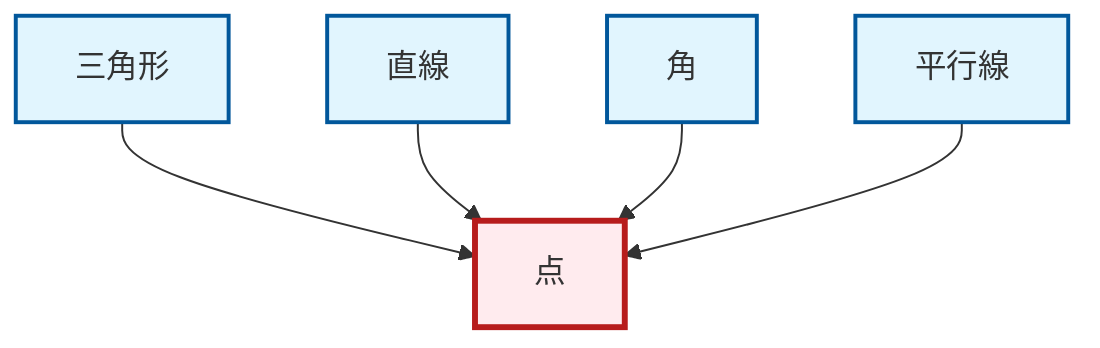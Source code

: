 graph TD
    classDef definition fill:#e1f5fe,stroke:#01579b,stroke-width:2px
    classDef theorem fill:#f3e5f5,stroke:#4a148c,stroke-width:2px
    classDef axiom fill:#fff3e0,stroke:#e65100,stroke-width:2px
    classDef example fill:#e8f5e9,stroke:#1b5e20,stroke-width:2px
    classDef current fill:#ffebee,stroke:#b71c1c,stroke-width:3px
    def-angle["角"]:::definition
    def-triangle["三角形"]:::definition
    def-line["直線"]:::definition
    def-parallel["平行線"]:::definition
    def-point["点"]:::definition
    def-triangle --> def-point
    def-line --> def-point
    def-angle --> def-point
    def-parallel --> def-point
    class def-point current